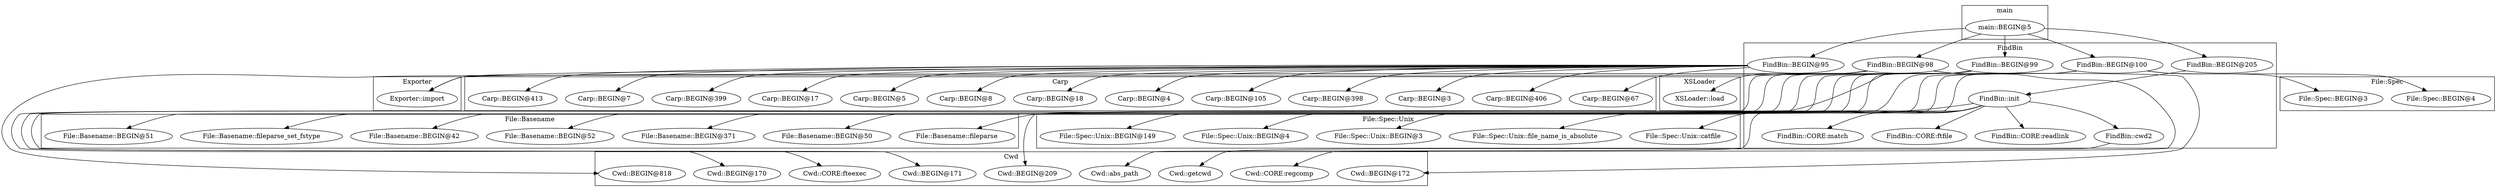 digraph {
graph [overlap=false]
subgraph cluster_FindBin {
	label="FindBin";
	"FindBin::BEGIN@95";
	"FindBin::BEGIN@98";
	"FindBin::CORE:match";
	"FindBin::CORE:ftfile";
	"FindBin::CORE:readlink";
	"FindBin::init";
	"FindBin::BEGIN@205";
	"FindBin::BEGIN@99";
	"FindBin::BEGIN@100";
	"FindBin::cwd2";
}
subgraph cluster_XSLoader {
	label="XSLoader";
	"XSLoader::load";
}
subgraph cluster_File_Basename {
	label="File::Basename";
	"File::Basename::BEGIN@42";
	"File::Basename::BEGIN@52";
	"File::Basename::BEGIN@371";
	"File::Basename::fileparse";
	"File::Basename::BEGIN@50";
	"File::Basename::BEGIN@51";
	"File::Basename::fileparse_set_fstype";
}
subgraph cluster_File_Spec_Unix {
	label="File::Spec::Unix";
	"File::Spec::Unix::file_name_is_absolute";
	"File::Spec::Unix::BEGIN@4";
	"File::Spec::Unix::BEGIN@3";
	"File::Spec::Unix::catfile";
	"File::Spec::Unix::BEGIN@149";
}
subgraph cluster_main {
	label="main";
	"main::BEGIN@5";
}
subgraph cluster_Exporter {
	label="Exporter";
	"Exporter::import";
}
subgraph cluster_File_Spec {
	label="File::Spec";
	"File::Spec::BEGIN@4";
	"File::Spec::BEGIN@3";
}
subgraph cluster_Carp {
	label="Carp";
	"Carp::BEGIN@398";
	"Carp::BEGIN@105";
	"Carp::BEGIN@4";
	"Carp::BEGIN@18";
	"Carp::BEGIN@8";
	"Carp::BEGIN@5";
	"Carp::BEGIN@17";
	"Carp::BEGIN@399";
	"Carp::BEGIN@7";
	"Carp::BEGIN@413";
	"Carp::BEGIN@67";
	"Carp::BEGIN@406";
	"Carp::BEGIN@3";
}
subgraph cluster_Cwd {
	label="Cwd";
	"Cwd::BEGIN@818";
	"Cwd::BEGIN@170";
	"Cwd::CORE:fteexec";
	"Cwd::BEGIN@171";
	"Cwd::getcwd";
	"Cwd::BEGIN@209";
	"Cwd::CORE:regcomp";
	"Cwd::BEGIN@172";
	"Cwd::abs_path";
}
"FindBin::init" -> "FindBin::cwd2";
"FindBin::BEGIN@98" -> "Cwd::BEGIN@172";
"FindBin::BEGIN@95" -> "Carp::BEGIN@8";
"FindBin::init" -> "File::Spec::Unix::catfile";
"FindBin::init" -> "FindBin::CORE:ftfile";
"main::BEGIN@5" -> "FindBin::BEGIN@205";
"FindBin::init" -> "FindBin::CORE:match";
"FindBin::BEGIN@98" -> "Cwd::BEGIN@209";
"FindBin::BEGIN@95" -> "Carp::BEGIN@406";
"FindBin::BEGIN@99" -> "File::Basename::BEGIN@52";
"main::BEGIN@5" -> "FindBin::BEGIN@100";
"FindBin::BEGIN@98" -> "Cwd::BEGIN@818";
"FindBin::BEGIN@95" -> "Carp::BEGIN@4";
"main::BEGIN@5" -> "FindBin::BEGIN@95";
"FindBin::BEGIN@100" -> "File::Spec::Unix::BEGIN@4";
"FindBin::BEGIN@99" -> "File::Basename::BEGIN@50";
"FindBin::BEGIN@98" -> "Cwd::CORE:fteexec";
"FindBin::BEGIN@98" -> "XSLoader::load";
"main::BEGIN@5" -> "FindBin::BEGIN@99";
"FindBin::BEGIN@98" -> "Cwd::BEGIN@170";
"FindBin::BEGIN@100" -> "File::Spec::BEGIN@3";
"FindBin::init" -> "File::Basename::fileparse";
"FindBin::BEGIN@99" -> "File::Basename::BEGIN@371";
"FindBin::BEGIN@98" -> "Exporter::import";
"FindBin::BEGIN@95" -> "Exporter::import";
"FindBin::BEGIN@99" -> "Exporter::import";
"FindBin::BEGIN@95" -> "Carp::BEGIN@7";
"FindBin::BEGIN@98" -> "Cwd::CORE:regcomp";
"FindBin::BEGIN@99" -> "File::Basename::fileparse_set_fstype";
"FindBin::init" -> "File::Spec::Unix::file_name_is_absolute";
"FindBin::BEGIN@95" -> "Carp::BEGIN@398";
"FindBin::BEGIN@95" -> "Carp::BEGIN@5";
"FindBin::BEGIN@205" -> "FindBin::init";
"FindBin::BEGIN@99" -> "File::Basename::BEGIN@42";
"FindBin::init" -> "Cwd::abs_path";
"FindBin::BEGIN@95" -> "Carp::BEGIN@17";
"FindBin::BEGIN@95" -> "Carp::BEGIN@413";
"FindBin::BEGIN@95" -> "Carp::BEGIN@67";
"FindBin::BEGIN@95" -> "Carp::BEGIN@105";
"FindBin::cwd2" -> "Cwd::getcwd";
"FindBin::BEGIN@100" -> "File::Spec::Unix::BEGIN@149";
"main::BEGIN@5" -> "FindBin::BEGIN@98";
"FindBin::init" -> "FindBin::CORE:readlink";
"FindBin::BEGIN@95" -> "Carp::BEGIN@399";
"FindBin::BEGIN@100" -> "File::Spec::Unix::BEGIN@3";
"FindBin::BEGIN@100" -> "File::Spec::BEGIN@4";
"FindBin::BEGIN@95" -> "Carp::BEGIN@18";
"FindBin::BEGIN@98" -> "Cwd::BEGIN@171";
"FindBin::BEGIN@99" -> "File::Basename::BEGIN@51";
"FindBin::BEGIN@95" -> "Carp::BEGIN@3";
}
